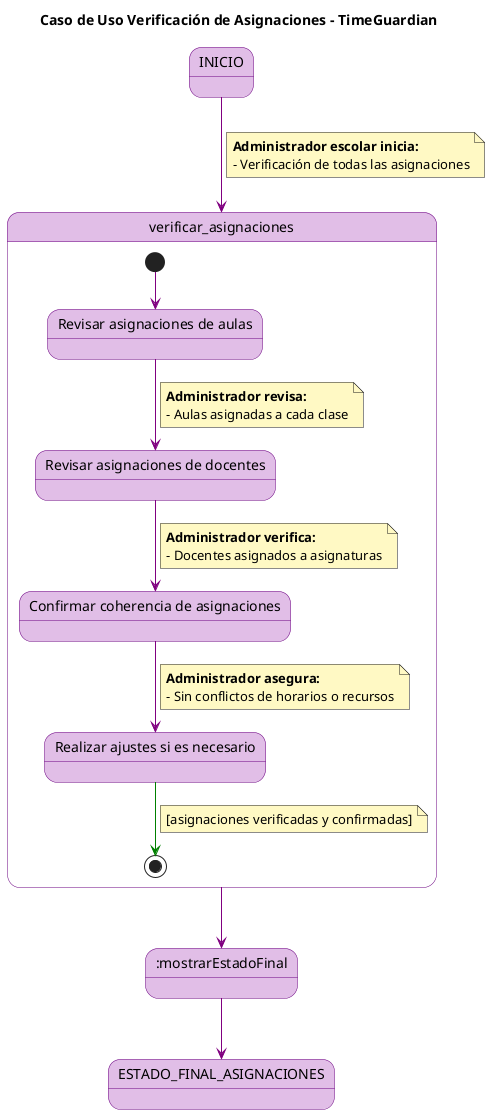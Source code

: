 @startuml

skinparam state {
  BackgroundColor #e1bee7
  BorderColor #6a0080
}

skinparam note {
  BackgroundColor #fff9c4
}

skinparam linetype polyline

title Caso de Uso Verificación de Asignaciones - TimeGuardian

INICIO -[#purple]-> verificar_asignaciones
note on link
  **Administrador escolar inicia:**
  - Verificación de todas las asignaciones
end note

state verificar_asignaciones {
  state "Revisar asignaciones de aulas" as A
  state "Revisar asignaciones de docentes" as B
  state "Confirmar coherencia de asignaciones" as C
  state "Realizar ajustes si es necesario" as D

  [*] -[#purple]-> A
  A -[#purple]-> B
  note on link
      **Administrador revisa:**
      - Aulas asignadas a cada clase
  end note
  B -[#purple]-> C
  note on link
    **Administrador verifica:**
    - Docentes asignados a asignaturas
  end note
  C -[#purple]-> D
  note on link
    **Administrador asegura:**
    - Sin conflictos de horarios o recursos
  end note
  D -[#green]-> [*]
  note on link
    [asignaciones verificadas y confirmadas]
  end note
}

verificar_asignaciones -[#purple]-> :mostrarEstadoFinal

:mostrarEstadoFinal -[#purple]-> ESTADO_FINAL_ASIGNACIONES

@enduml
